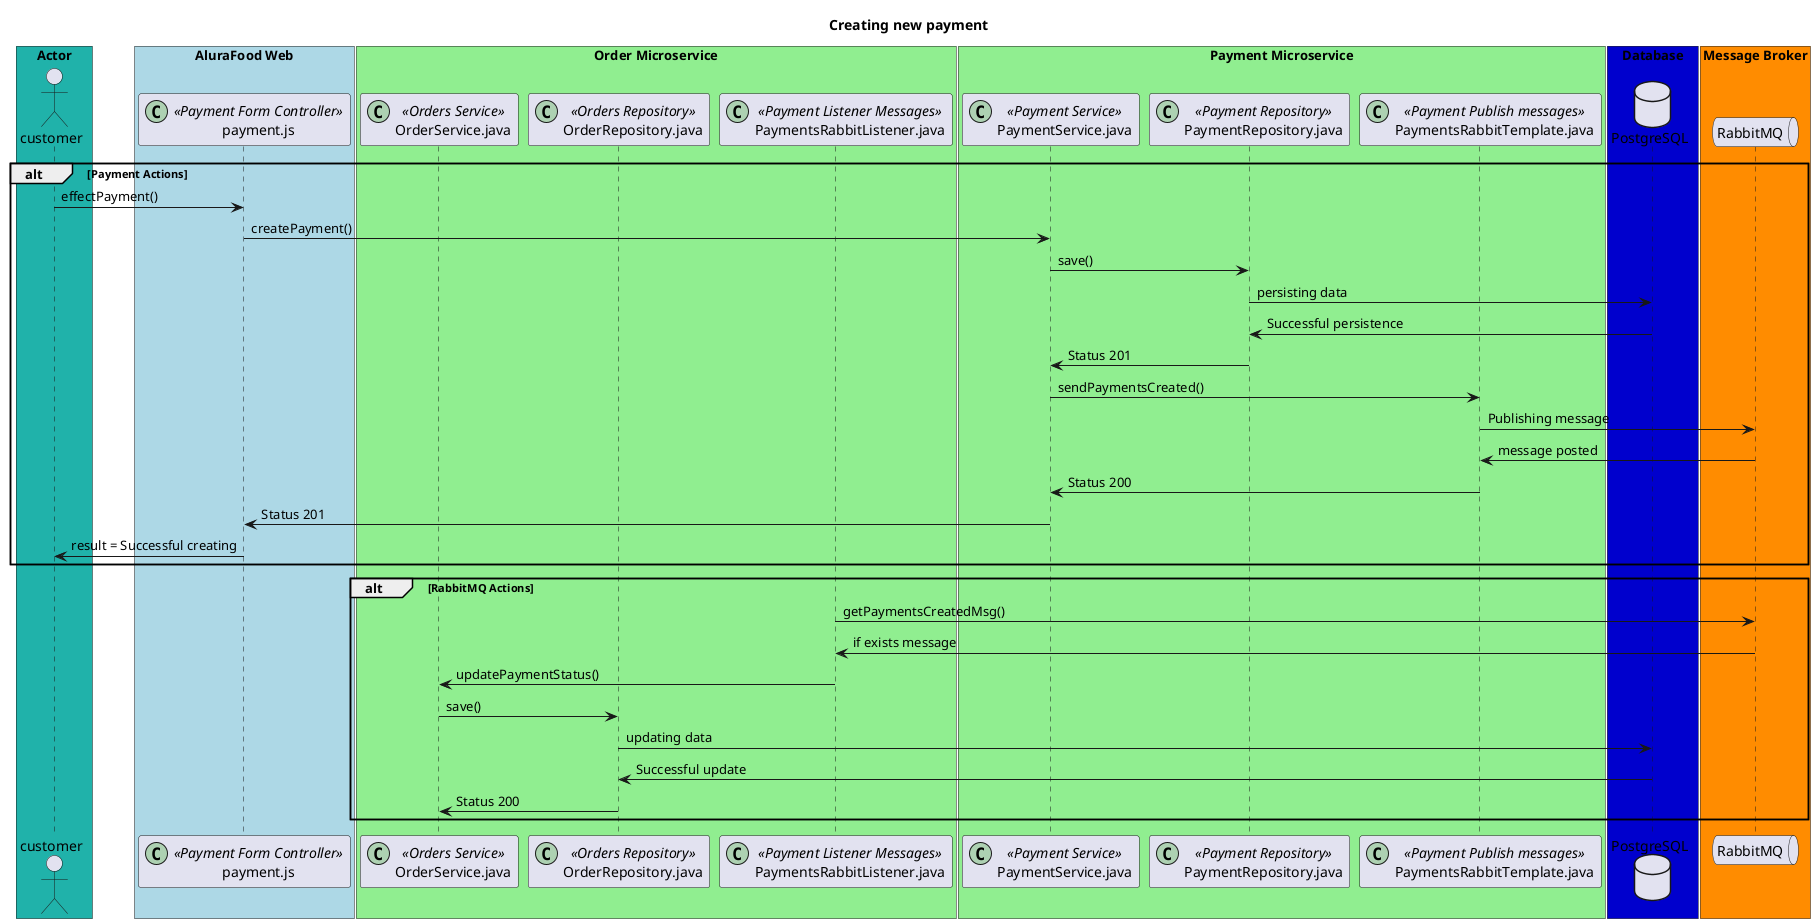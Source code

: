@startuml

title Creating new payment

actor customer as user
participant "payment.js" as paymentForm <<(C,#ADD1B2) Payment Form Controller>>
participant "OrderService.java" as orderService <<(C,#ADD1B2) Orders Service>>
participant "OrderRepository.java" as orderRepository <<(C,#ADD1B2) Orders Repository>>
participant "PaymentsRabbitListener.java" as paymentsRabbitListenerOrder <<(C,#ADD1B2) Payment Listener Messages>>
participant "PaymentService.java" as paymentService <<(C,#ADD1B2) Payment Service>>
participant "PaymentRepository.java" as paymentRepository <<(C,#ADD1B2) Payment Repository>>
participant "PaymentsRabbitTemplate.java" as paymentsRabbitTemplate <<(C,#ADD1B2) Payment Publish messages >>
database PostgreSQL as postgres
queue RabbitMQ as rabbit

box "Actor" #LightSeaGreen
    participant user
end box

box "AluraFood Web" #LightBlue
    participant paymentForm
end box

box "Order Microservice" #LightGreen
    participant orderService
    participant orderRepository
    participant paymentsRabbitListenerOrder
end box

box "Payment Microservice" #LightGreen
    participant paymentService
    participant paymentRepository
    participant paymentsRabbitTemplate
end box

box "Database" #MediumBlue
    participant postgres
end box

box "Message Broker" #DarkOrange
    participant rabbit
end box

alt Payment Actions
    user -> paymentForm : effectPayment()
    paymentForm -> paymentService : createPayment()
    paymentService -> paymentRepository : save()
    paymentRepository -> postgres : persisting data
    postgres -> paymentRepository : Successful persistence
    paymentRepository -> paymentService : Status 201
    paymentService -> paymentsRabbitTemplate : sendPaymentsCreated()
    paymentsRabbitTemplate -> rabbit : Publishing message
    rabbit -> paymentsRabbitTemplate : message posted
    paymentsRabbitTemplate -> paymentService : Status 200
    paymentService -> paymentForm : Status 201
    paymentForm -> user : result = Successful creating
end alt

alt RabbitMQ Actions
    paymentsRabbitListenerOrder -> rabbit : getPaymentsCreatedMsg()
    rabbit -> paymentsRabbitListenerOrder : if exists message
    paymentsRabbitListenerOrder -> orderService : updatePaymentStatus()
    orderService -> orderRepository : save()
    orderRepository -> postgres : updating data
    postgres -> orderRepository : Successful update
    orderRepository -> orderService : Status 200
end alt

@enduml